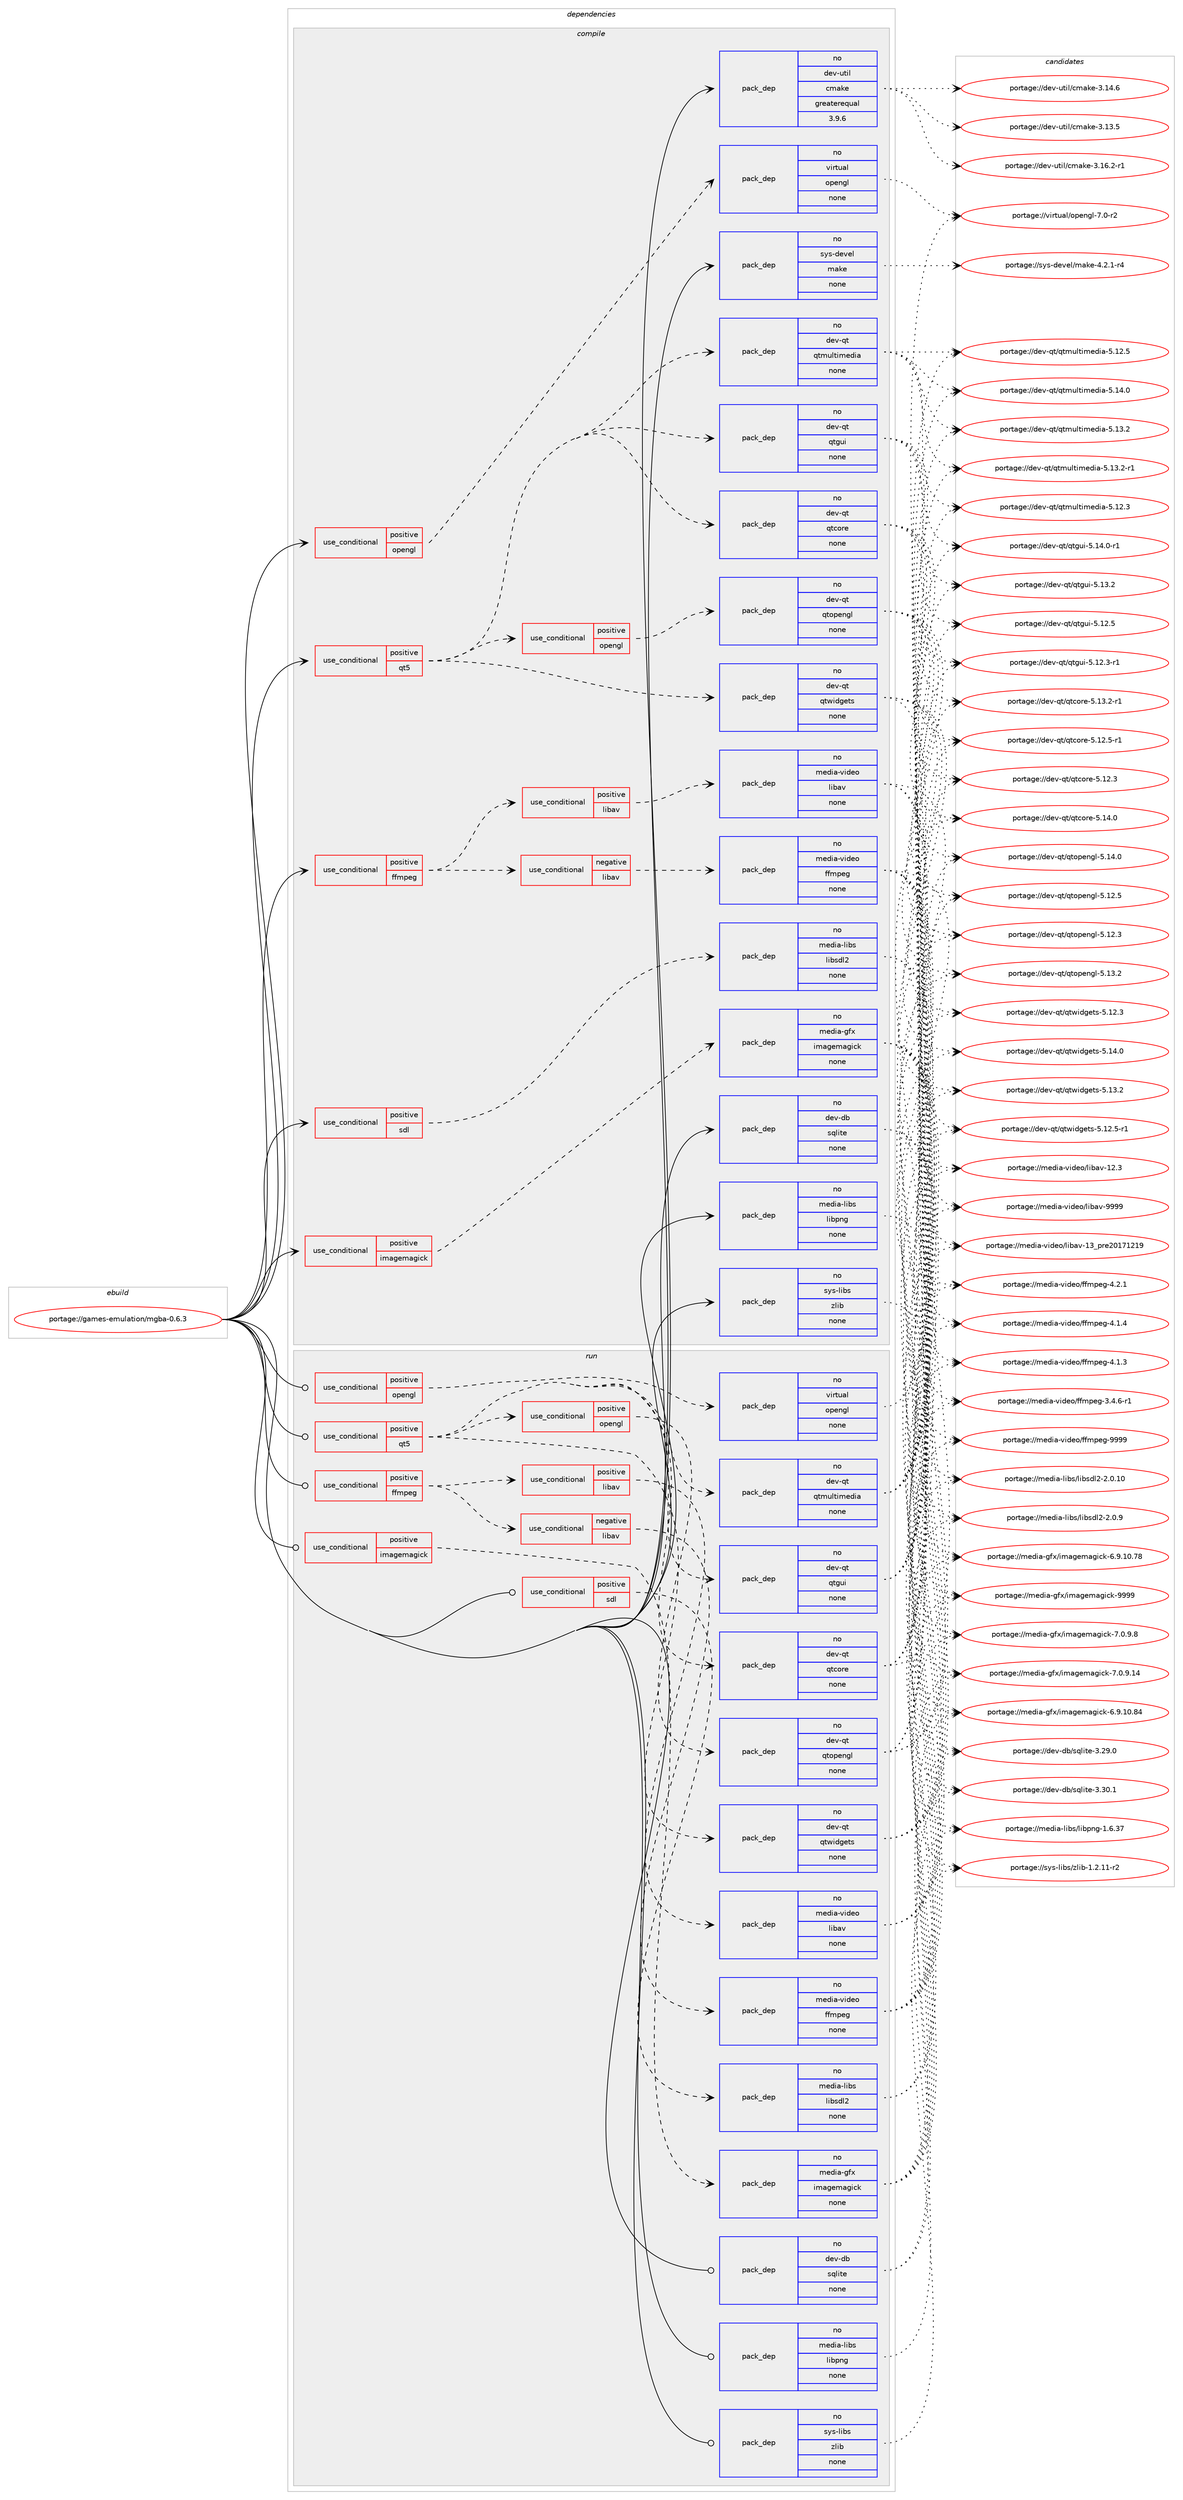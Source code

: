 digraph prolog {

# *************
# Graph options
# *************

newrank=true;
concentrate=true;
compound=true;
graph [rankdir=LR,fontname=Helvetica,fontsize=10,ranksep=1.5];#, ranksep=2.5, nodesep=0.2];
edge  [arrowhead=vee];
node  [fontname=Helvetica,fontsize=10];

# **********
# The ebuild
# **********

subgraph cluster_leftcol {
color=gray;
rank=same;
label=<<i>ebuild</i>>;
id [label="portage://games-emulation/mgba-0.6.3", color=red, width=4, href="../games-emulation/mgba-0.6.3.svg"];
}

# ****************
# The dependencies
# ****************

subgraph cluster_midcol {
color=gray;
label=<<i>dependencies</i>>;
subgraph cluster_compile {
fillcolor="#eeeeee";
style=filled;
label=<<i>compile</i>>;
subgraph cond59925 {
dependency288116 [label=<<TABLE BORDER="0" CELLBORDER="1" CELLSPACING="0" CELLPADDING="4"><TR><TD ROWSPAN="3" CELLPADDING="10">use_conditional</TD></TR><TR><TD>positive</TD></TR><TR><TD>ffmpeg</TD></TR></TABLE>>, shape=none, color=red];
subgraph cond59926 {
dependency288117 [label=<<TABLE BORDER="0" CELLBORDER="1" CELLSPACING="0" CELLPADDING="4"><TR><TD ROWSPAN="3" CELLPADDING="10">use_conditional</TD></TR><TR><TD>positive</TD></TR><TR><TD>libav</TD></TR></TABLE>>, shape=none, color=red];
subgraph pack223728 {
dependency288118 [label=<<TABLE BORDER="0" CELLBORDER="1" CELLSPACING="0" CELLPADDING="4" WIDTH="220"><TR><TD ROWSPAN="6" CELLPADDING="30">pack_dep</TD></TR><TR><TD WIDTH="110">no</TD></TR><TR><TD>media-video</TD></TR><TR><TD>libav</TD></TR><TR><TD>none</TD></TR><TR><TD></TD></TR></TABLE>>, shape=none, color=blue];
}
dependency288117:e -> dependency288118:w [weight=20,style="dashed",arrowhead="vee"];
}
dependency288116:e -> dependency288117:w [weight=20,style="dashed",arrowhead="vee"];
subgraph cond59927 {
dependency288119 [label=<<TABLE BORDER="0" CELLBORDER="1" CELLSPACING="0" CELLPADDING="4"><TR><TD ROWSPAN="3" CELLPADDING="10">use_conditional</TD></TR><TR><TD>negative</TD></TR><TR><TD>libav</TD></TR></TABLE>>, shape=none, color=red];
subgraph pack223729 {
dependency288120 [label=<<TABLE BORDER="0" CELLBORDER="1" CELLSPACING="0" CELLPADDING="4" WIDTH="220"><TR><TD ROWSPAN="6" CELLPADDING="30">pack_dep</TD></TR><TR><TD WIDTH="110">no</TD></TR><TR><TD>media-video</TD></TR><TR><TD>ffmpeg</TD></TR><TR><TD>none</TD></TR><TR><TD></TD></TR></TABLE>>, shape=none, color=blue];
}
dependency288119:e -> dependency288120:w [weight=20,style="dashed",arrowhead="vee"];
}
dependency288116:e -> dependency288119:w [weight=20,style="dashed",arrowhead="vee"];
}
id:e -> dependency288116:w [weight=20,style="solid",arrowhead="vee"];
subgraph cond59928 {
dependency288121 [label=<<TABLE BORDER="0" CELLBORDER="1" CELLSPACING="0" CELLPADDING="4"><TR><TD ROWSPAN="3" CELLPADDING="10">use_conditional</TD></TR><TR><TD>positive</TD></TR><TR><TD>imagemagick</TD></TR></TABLE>>, shape=none, color=red];
subgraph pack223730 {
dependency288122 [label=<<TABLE BORDER="0" CELLBORDER="1" CELLSPACING="0" CELLPADDING="4" WIDTH="220"><TR><TD ROWSPAN="6" CELLPADDING="30">pack_dep</TD></TR><TR><TD WIDTH="110">no</TD></TR><TR><TD>media-gfx</TD></TR><TR><TD>imagemagick</TD></TR><TR><TD>none</TD></TR><TR><TD></TD></TR></TABLE>>, shape=none, color=blue];
}
dependency288121:e -> dependency288122:w [weight=20,style="dashed",arrowhead="vee"];
}
id:e -> dependency288121:w [weight=20,style="solid",arrowhead="vee"];
subgraph cond59929 {
dependency288123 [label=<<TABLE BORDER="0" CELLBORDER="1" CELLSPACING="0" CELLPADDING="4"><TR><TD ROWSPAN="3" CELLPADDING="10">use_conditional</TD></TR><TR><TD>positive</TD></TR><TR><TD>opengl</TD></TR></TABLE>>, shape=none, color=red];
subgraph pack223731 {
dependency288124 [label=<<TABLE BORDER="0" CELLBORDER="1" CELLSPACING="0" CELLPADDING="4" WIDTH="220"><TR><TD ROWSPAN="6" CELLPADDING="30">pack_dep</TD></TR><TR><TD WIDTH="110">no</TD></TR><TR><TD>virtual</TD></TR><TR><TD>opengl</TD></TR><TR><TD>none</TD></TR><TR><TD></TD></TR></TABLE>>, shape=none, color=blue];
}
dependency288123:e -> dependency288124:w [weight=20,style="dashed",arrowhead="vee"];
}
id:e -> dependency288123:w [weight=20,style="solid",arrowhead="vee"];
subgraph cond59930 {
dependency288125 [label=<<TABLE BORDER="0" CELLBORDER="1" CELLSPACING="0" CELLPADDING="4"><TR><TD ROWSPAN="3" CELLPADDING="10">use_conditional</TD></TR><TR><TD>positive</TD></TR><TR><TD>qt5</TD></TR></TABLE>>, shape=none, color=red];
subgraph pack223732 {
dependency288126 [label=<<TABLE BORDER="0" CELLBORDER="1" CELLSPACING="0" CELLPADDING="4" WIDTH="220"><TR><TD ROWSPAN="6" CELLPADDING="30">pack_dep</TD></TR><TR><TD WIDTH="110">no</TD></TR><TR><TD>dev-qt</TD></TR><TR><TD>qtcore</TD></TR><TR><TD>none</TD></TR><TR><TD></TD></TR></TABLE>>, shape=none, color=blue];
}
dependency288125:e -> dependency288126:w [weight=20,style="dashed",arrowhead="vee"];
subgraph pack223733 {
dependency288127 [label=<<TABLE BORDER="0" CELLBORDER="1" CELLSPACING="0" CELLPADDING="4" WIDTH="220"><TR><TD ROWSPAN="6" CELLPADDING="30">pack_dep</TD></TR><TR><TD WIDTH="110">no</TD></TR><TR><TD>dev-qt</TD></TR><TR><TD>qtgui</TD></TR><TR><TD>none</TD></TR><TR><TD></TD></TR></TABLE>>, shape=none, color=blue];
}
dependency288125:e -> dependency288127:w [weight=20,style="dashed",arrowhead="vee"];
subgraph pack223734 {
dependency288128 [label=<<TABLE BORDER="0" CELLBORDER="1" CELLSPACING="0" CELLPADDING="4" WIDTH="220"><TR><TD ROWSPAN="6" CELLPADDING="30">pack_dep</TD></TR><TR><TD WIDTH="110">no</TD></TR><TR><TD>dev-qt</TD></TR><TR><TD>qtmultimedia</TD></TR><TR><TD>none</TD></TR><TR><TD></TD></TR></TABLE>>, shape=none, color=blue];
}
dependency288125:e -> dependency288128:w [weight=20,style="dashed",arrowhead="vee"];
subgraph pack223735 {
dependency288129 [label=<<TABLE BORDER="0" CELLBORDER="1" CELLSPACING="0" CELLPADDING="4" WIDTH="220"><TR><TD ROWSPAN="6" CELLPADDING="30">pack_dep</TD></TR><TR><TD WIDTH="110">no</TD></TR><TR><TD>dev-qt</TD></TR><TR><TD>qtwidgets</TD></TR><TR><TD>none</TD></TR><TR><TD></TD></TR></TABLE>>, shape=none, color=blue];
}
dependency288125:e -> dependency288129:w [weight=20,style="dashed",arrowhead="vee"];
subgraph cond59931 {
dependency288130 [label=<<TABLE BORDER="0" CELLBORDER="1" CELLSPACING="0" CELLPADDING="4"><TR><TD ROWSPAN="3" CELLPADDING="10">use_conditional</TD></TR><TR><TD>positive</TD></TR><TR><TD>opengl</TD></TR></TABLE>>, shape=none, color=red];
subgraph pack223736 {
dependency288131 [label=<<TABLE BORDER="0" CELLBORDER="1" CELLSPACING="0" CELLPADDING="4" WIDTH="220"><TR><TD ROWSPAN="6" CELLPADDING="30">pack_dep</TD></TR><TR><TD WIDTH="110">no</TD></TR><TR><TD>dev-qt</TD></TR><TR><TD>qtopengl</TD></TR><TR><TD>none</TD></TR><TR><TD></TD></TR></TABLE>>, shape=none, color=blue];
}
dependency288130:e -> dependency288131:w [weight=20,style="dashed",arrowhead="vee"];
}
dependency288125:e -> dependency288130:w [weight=20,style="dashed",arrowhead="vee"];
}
id:e -> dependency288125:w [weight=20,style="solid",arrowhead="vee"];
subgraph cond59932 {
dependency288132 [label=<<TABLE BORDER="0" CELLBORDER="1" CELLSPACING="0" CELLPADDING="4"><TR><TD ROWSPAN="3" CELLPADDING="10">use_conditional</TD></TR><TR><TD>positive</TD></TR><TR><TD>sdl</TD></TR></TABLE>>, shape=none, color=red];
subgraph pack223737 {
dependency288133 [label=<<TABLE BORDER="0" CELLBORDER="1" CELLSPACING="0" CELLPADDING="4" WIDTH="220"><TR><TD ROWSPAN="6" CELLPADDING="30">pack_dep</TD></TR><TR><TD WIDTH="110">no</TD></TR><TR><TD>media-libs</TD></TR><TR><TD>libsdl2</TD></TR><TR><TD>none</TD></TR><TR><TD></TD></TR></TABLE>>, shape=none, color=blue];
}
dependency288132:e -> dependency288133:w [weight=20,style="dashed",arrowhead="vee"];
}
id:e -> dependency288132:w [weight=20,style="solid",arrowhead="vee"];
subgraph pack223738 {
dependency288134 [label=<<TABLE BORDER="0" CELLBORDER="1" CELLSPACING="0" CELLPADDING="4" WIDTH="220"><TR><TD ROWSPAN="6" CELLPADDING="30">pack_dep</TD></TR><TR><TD WIDTH="110">no</TD></TR><TR><TD>dev-db</TD></TR><TR><TD>sqlite</TD></TR><TR><TD>none</TD></TR><TR><TD></TD></TR></TABLE>>, shape=none, color=blue];
}
id:e -> dependency288134:w [weight=20,style="solid",arrowhead="vee"];
subgraph pack223739 {
dependency288135 [label=<<TABLE BORDER="0" CELLBORDER="1" CELLSPACING="0" CELLPADDING="4" WIDTH="220"><TR><TD ROWSPAN="6" CELLPADDING="30">pack_dep</TD></TR><TR><TD WIDTH="110">no</TD></TR><TR><TD>dev-util</TD></TR><TR><TD>cmake</TD></TR><TR><TD>greaterequal</TD></TR><TR><TD>3.9.6</TD></TR></TABLE>>, shape=none, color=blue];
}
id:e -> dependency288135:w [weight=20,style="solid",arrowhead="vee"];
subgraph pack223740 {
dependency288136 [label=<<TABLE BORDER="0" CELLBORDER="1" CELLSPACING="0" CELLPADDING="4" WIDTH="220"><TR><TD ROWSPAN="6" CELLPADDING="30">pack_dep</TD></TR><TR><TD WIDTH="110">no</TD></TR><TR><TD>media-libs</TD></TR><TR><TD>libpng</TD></TR><TR><TD>none</TD></TR><TR><TD></TD></TR></TABLE>>, shape=none, color=blue];
}
id:e -> dependency288136:w [weight=20,style="solid",arrowhead="vee"];
subgraph pack223741 {
dependency288137 [label=<<TABLE BORDER="0" CELLBORDER="1" CELLSPACING="0" CELLPADDING="4" WIDTH="220"><TR><TD ROWSPAN="6" CELLPADDING="30">pack_dep</TD></TR><TR><TD WIDTH="110">no</TD></TR><TR><TD>sys-devel</TD></TR><TR><TD>make</TD></TR><TR><TD>none</TD></TR><TR><TD></TD></TR></TABLE>>, shape=none, color=blue];
}
id:e -> dependency288137:w [weight=20,style="solid",arrowhead="vee"];
subgraph pack223742 {
dependency288138 [label=<<TABLE BORDER="0" CELLBORDER="1" CELLSPACING="0" CELLPADDING="4" WIDTH="220"><TR><TD ROWSPAN="6" CELLPADDING="30">pack_dep</TD></TR><TR><TD WIDTH="110">no</TD></TR><TR><TD>sys-libs</TD></TR><TR><TD>zlib</TD></TR><TR><TD>none</TD></TR><TR><TD></TD></TR></TABLE>>, shape=none, color=blue];
}
id:e -> dependency288138:w [weight=20,style="solid",arrowhead="vee"];
}
subgraph cluster_compileandrun {
fillcolor="#eeeeee";
style=filled;
label=<<i>compile and run</i>>;
}
subgraph cluster_run {
fillcolor="#eeeeee";
style=filled;
label=<<i>run</i>>;
subgraph cond59933 {
dependency288139 [label=<<TABLE BORDER="0" CELLBORDER="1" CELLSPACING="0" CELLPADDING="4"><TR><TD ROWSPAN="3" CELLPADDING="10">use_conditional</TD></TR><TR><TD>positive</TD></TR><TR><TD>ffmpeg</TD></TR></TABLE>>, shape=none, color=red];
subgraph cond59934 {
dependency288140 [label=<<TABLE BORDER="0" CELLBORDER="1" CELLSPACING="0" CELLPADDING="4"><TR><TD ROWSPAN="3" CELLPADDING="10">use_conditional</TD></TR><TR><TD>positive</TD></TR><TR><TD>libav</TD></TR></TABLE>>, shape=none, color=red];
subgraph pack223743 {
dependency288141 [label=<<TABLE BORDER="0" CELLBORDER="1" CELLSPACING="0" CELLPADDING="4" WIDTH="220"><TR><TD ROWSPAN="6" CELLPADDING="30">pack_dep</TD></TR><TR><TD WIDTH="110">no</TD></TR><TR><TD>media-video</TD></TR><TR><TD>libav</TD></TR><TR><TD>none</TD></TR><TR><TD></TD></TR></TABLE>>, shape=none, color=blue];
}
dependency288140:e -> dependency288141:w [weight=20,style="dashed",arrowhead="vee"];
}
dependency288139:e -> dependency288140:w [weight=20,style="dashed",arrowhead="vee"];
subgraph cond59935 {
dependency288142 [label=<<TABLE BORDER="0" CELLBORDER="1" CELLSPACING="0" CELLPADDING="4"><TR><TD ROWSPAN="3" CELLPADDING="10">use_conditional</TD></TR><TR><TD>negative</TD></TR><TR><TD>libav</TD></TR></TABLE>>, shape=none, color=red];
subgraph pack223744 {
dependency288143 [label=<<TABLE BORDER="0" CELLBORDER="1" CELLSPACING="0" CELLPADDING="4" WIDTH="220"><TR><TD ROWSPAN="6" CELLPADDING="30">pack_dep</TD></TR><TR><TD WIDTH="110">no</TD></TR><TR><TD>media-video</TD></TR><TR><TD>ffmpeg</TD></TR><TR><TD>none</TD></TR><TR><TD></TD></TR></TABLE>>, shape=none, color=blue];
}
dependency288142:e -> dependency288143:w [weight=20,style="dashed",arrowhead="vee"];
}
dependency288139:e -> dependency288142:w [weight=20,style="dashed",arrowhead="vee"];
}
id:e -> dependency288139:w [weight=20,style="solid",arrowhead="odot"];
subgraph cond59936 {
dependency288144 [label=<<TABLE BORDER="0" CELLBORDER="1" CELLSPACING="0" CELLPADDING="4"><TR><TD ROWSPAN="3" CELLPADDING="10">use_conditional</TD></TR><TR><TD>positive</TD></TR><TR><TD>imagemagick</TD></TR></TABLE>>, shape=none, color=red];
subgraph pack223745 {
dependency288145 [label=<<TABLE BORDER="0" CELLBORDER="1" CELLSPACING="0" CELLPADDING="4" WIDTH="220"><TR><TD ROWSPAN="6" CELLPADDING="30">pack_dep</TD></TR><TR><TD WIDTH="110">no</TD></TR><TR><TD>media-gfx</TD></TR><TR><TD>imagemagick</TD></TR><TR><TD>none</TD></TR><TR><TD></TD></TR></TABLE>>, shape=none, color=blue];
}
dependency288144:e -> dependency288145:w [weight=20,style="dashed",arrowhead="vee"];
}
id:e -> dependency288144:w [weight=20,style="solid",arrowhead="odot"];
subgraph cond59937 {
dependency288146 [label=<<TABLE BORDER="0" CELLBORDER="1" CELLSPACING="0" CELLPADDING="4"><TR><TD ROWSPAN="3" CELLPADDING="10">use_conditional</TD></TR><TR><TD>positive</TD></TR><TR><TD>opengl</TD></TR></TABLE>>, shape=none, color=red];
subgraph pack223746 {
dependency288147 [label=<<TABLE BORDER="0" CELLBORDER="1" CELLSPACING="0" CELLPADDING="4" WIDTH="220"><TR><TD ROWSPAN="6" CELLPADDING="30">pack_dep</TD></TR><TR><TD WIDTH="110">no</TD></TR><TR><TD>virtual</TD></TR><TR><TD>opengl</TD></TR><TR><TD>none</TD></TR><TR><TD></TD></TR></TABLE>>, shape=none, color=blue];
}
dependency288146:e -> dependency288147:w [weight=20,style="dashed",arrowhead="vee"];
}
id:e -> dependency288146:w [weight=20,style="solid",arrowhead="odot"];
subgraph cond59938 {
dependency288148 [label=<<TABLE BORDER="0" CELLBORDER="1" CELLSPACING="0" CELLPADDING="4"><TR><TD ROWSPAN="3" CELLPADDING="10">use_conditional</TD></TR><TR><TD>positive</TD></TR><TR><TD>qt5</TD></TR></TABLE>>, shape=none, color=red];
subgraph pack223747 {
dependency288149 [label=<<TABLE BORDER="0" CELLBORDER="1" CELLSPACING="0" CELLPADDING="4" WIDTH="220"><TR><TD ROWSPAN="6" CELLPADDING="30">pack_dep</TD></TR><TR><TD WIDTH="110">no</TD></TR><TR><TD>dev-qt</TD></TR><TR><TD>qtcore</TD></TR><TR><TD>none</TD></TR><TR><TD></TD></TR></TABLE>>, shape=none, color=blue];
}
dependency288148:e -> dependency288149:w [weight=20,style="dashed",arrowhead="vee"];
subgraph pack223748 {
dependency288150 [label=<<TABLE BORDER="0" CELLBORDER="1" CELLSPACING="0" CELLPADDING="4" WIDTH="220"><TR><TD ROWSPAN="6" CELLPADDING="30">pack_dep</TD></TR><TR><TD WIDTH="110">no</TD></TR><TR><TD>dev-qt</TD></TR><TR><TD>qtgui</TD></TR><TR><TD>none</TD></TR><TR><TD></TD></TR></TABLE>>, shape=none, color=blue];
}
dependency288148:e -> dependency288150:w [weight=20,style="dashed",arrowhead="vee"];
subgraph pack223749 {
dependency288151 [label=<<TABLE BORDER="0" CELLBORDER="1" CELLSPACING="0" CELLPADDING="4" WIDTH="220"><TR><TD ROWSPAN="6" CELLPADDING="30">pack_dep</TD></TR><TR><TD WIDTH="110">no</TD></TR><TR><TD>dev-qt</TD></TR><TR><TD>qtmultimedia</TD></TR><TR><TD>none</TD></TR><TR><TD></TD></TR></TABLE>>, shape=none, color=blue];
}
dependency288148:e -> dependency288151:w [weight=20,style="dashed",arrowhead="vee"];
subgraph pack223750 {
dependency288152 [label=<<TABLE BORDER="0" CELLBORDER="1" CELLSPACING="0" CELLPADDING="4" WIDTH="220"><TR><TD ROWSPAN="6" CELLPADDING="30">pack_dep</TD></TR><TR><TD WIDTH="110">no</TD></TR><TR><TD>dev-qt</TD></TR><TR><TD>qtwidgets</TD></TR><TR><TD>none</TD></TR><TR><TD></TD></TR></TABLE>>, shape=none, color=blue];
}
dependency288148:e -> dependency288152:w [weight=20,style="dashed",arrowhead="vee"];
subgraph cond59939 {
dependency288153 [label=<<TABLE BORDER="0" CELLBORDER="1" CELLSPACING="0" CELLPADDING="4"><TR><TD ROWSPAN="3" CELLPADDING="10">use_conditional</TD></TR><TR><TD>positive</TD></TR><TR><TD>opengl</TD></TR></TABLE>>, shape=none, color=red];
subgraph pack223751 {
dependency288154 [label=<<TABLE BORDER="0" CELLBORDER="1" CELLSPACING="0" CELLPADDING="4" WIDTH="220"><TR><TD ROWSPAN="6" CELLPADDING="30">pack_dep</TD></TR><TR><TD WIDTH="110">no</TD></TR><TR><TD>dev-qt</TD></TR><TR><TD>qtopengl</TD></TR><TR><TD>none</TD></TR><TR><TD></TD></TR></TABLE>>, shape=none, color=blue];
}
dependency288153:e -> dependency288154:w [weight=20,style="dashed",arrowhead="vee"];
}
dependency288148:e -> dependency288153:w [weight=20,style="dashed",arrowhead="vee"];
}
id:e -> dependency288148:w [weight=20,style="solid",arrowhead="odot"];
subgraph cond59940 {
dependency288155 [label=<<TABLE BORDER="0" CELLBORDER="1" CELLSPACING="0" CELLPADDING="4"><TR><TD ROWSPAN="3" CELLPADDING="10">use_conditional</TD></TR><TR><TD>positive</TD></TR><TR><TD>sdl</TD></TR></TABLE>>, shape=none, color=red];
subgraph pack223752 {
dependency288156 [label=<<TABLE BORDER="0" CELLBORDER="1" CELLSPACING="0" CELLPADDING="4" WIDTH="220"><TR><TD ROWSPAN="6" CELLPADDING="30">pack_dep</TD></TR><TR><TD WIDTH="110">no</TD></TR><TR><TD>media-libs</TD></TR><TR><TD>libsdl2</TD></TR><TR><TD>none</TD></TR><TR><TD></TD></TR></TABLE>>, shape=none, color=blue];
}
dependency288155:e -> dependency288156:w [weight=20,style="dashed",arrowhead="vee"];
}
id:e -> dependency288155:w [weight=20,style="solid",arrowhead="odot"];
subgraph pack223753 {
dependency288157 [label=<<TABLE BORDER="0" CELLBORDER="1" CELLSPACING="0" CELLPADDING="4" WIDTH="220"><TR><TD ROWSPAN="6" CELLPADDING="30">pack_dep</TD></TR><TR><TD WIDTH="110">no</TD></TR><TR><TD>dev-db</TD></TR><TR><TD>sqlite</TD></TR><TR><TD>none</TD></TR><TR><TD></TD></TR></TABLE>>, shape=none, color=blue];
}
id:e -> dependency288157:w [weight=20,style="solid",arrowhead="odot"];
subgraph pack223754 {
dependency288158 [label=<<TABLE BORDER="0" CELLBORDER="1" CELLSPACING="0" CELLPADDING="4" WIDTH="220"><TR><TD ROWSPAN="6" CELLPADDING="30">pack_dep</TD></TR><TR><TD WIDTH="110">no</TD></TR><TR><TD>media-libs</TD></TR><TR><TD>libpng</TD></TR><TR><TD>none</TD></TR><TR><TD></TD></TR></TABLE>>, shape=none, color=blue];
}
id:e -> dependency288158:w [weight=20,style="solid",arrowhead="odot"];
subgraph pack223755 {
dependency288159 [label=<<TABLE BORDER="0" CELLBORDER="1" CELLSPACING="0" CELLPADDING="4" WIDTH="220"><TR><TD ROWSPAN="6" CELLPADDING="30">pack_dep</TD></TR><TR><TD WIDTH="110">no</TD></TR><TR><TD>sys-libs</TD></TR><TR><TD>zlib</TD></TR><TR><TD>none</TD></TR><TR><TD></TD></TR></TABLE>>, shape=none, color=blue];
}
id:e -> dependency288159:w [weight=20,style="solid",arrowhead="odot"];
}
}

# **************
# The candidates
# **************

subgraph cluster_choices {
rank=same;
color=gray;
label=<<i>candidates</i>>;

subgraph choice223728 {
color=black;
nodesep=1;
choice10910110010597451181051001011114710810598971184557575757 [label="portage://media-video/libav-9999", color=red, width=4,href="../media-video/libav-9999.svg"];
choice1091011001059745118105100101111471081059897118454951951121141015048495549504957 [label="portage://media-video/libav-13_pre20171219", color=red, width=4,href="../media-video/libav-13_pre20171219.svg"];
choice10910110010597451181051001011114710810598971184549504651 [label="portage://media-video/libav-12.3", color=red, width=4,href="../media-video/libav-12.3.svg"];
dependency288118:e -> choice10910110010597451181051001011114710810598971184557575757:w [style=dotted,weight="100"];
dependency288118:e -> choice1091011001059745118105100101111471081059897118454951951121141015048495549504957:w [style=dotted,weight="100"];
dependency288118:e -> choice10910110010597451181051001011114710810598971184549504651:w [style=dotted,weight="100"];
}
subgraph choice223729 {
color=black;
nodesep=1;
choice1091011001059745118105100101111471021021091121011034557575757 [label="portage://media-video/ffmpeg-9999", color=red, width=4,href="../media-video/ffmpeg-9999.svg"];
choice109101100105974511810510010111147102102109112101103455246504649 [label="portage://media-video/ffmpeg-4.2.1", color=red, width=4,href="../media-video/ffmpeg-4.2.1.svg"];
choice109101100105974511810510010111147102102109112101103455246494652 [label="portage://media-video/ffmpeg-4.1.4", color=red, width=4,href="../media-video/ffmpeg-4.1.4.svg"];
choice109101100105974511810510010111147102102109112101103455246494651 [label="portage://media-video/ffmpeg-4.1.3", color=red, width=4,href="../media-video/ffmpeg-4.1.3.svg"];
choice1091011001059745118105100101111471021021091121011034551465246544511449 [label="portage://media-video/ffmpeg-3.4.6-r1", color=red, width=4,href="../media-video/ffmpeg-3.4.6-r1.svg"];
dependency288120:e -> choice1091011001059745118105100101111471021021091121011034557575757:w [style=dotted,weight="100"];
dependency288120:e -> choice109101100105974511810510010111147102102109112101103455246504649:w [style=dotted,weight="100"];
dependency288120:e -> choice109101100105974511810510010111147102102109112101103455246494652:w [style=dotted,weight="100"];
dependency288120:e -> choice109101100105974511810510010111147102102109112101103455246494651:w [style=dotted,weight="100"];
dependency288120:e -> choice1091011001059745118105100101111471021021091121011034551465246544511449:w [style=dotted,weight="100"];
}
subgraph choice223730 {
color=black;
nodesep=1;
choice1091011001059745103102120471051099710310110997103105991074557575757 [label="portage://media-gfx/imagemagick-9999", color=red, width=4,href="../media-gfx/imagemagick-9999.svg"];
choice1091011001059745103102120471051099710310110997103105991074555464846574656 [label="portage://media-gfx/imagemagick-7.0.9.8", color=red, width=4,href="../media-gfx/imagemagick-7.0.9.8.svg"];
choice109101100105974510310212047105109971031011099710310599107455546484657464952 [label="portage://media-gfx/imagemagick-7.0.9.14", color=red, width=4,href="../media-gfx/imagemagick-7.0.9.14.svg"];
choice10910110010597451031021204710510997103101109971031059910745544657464948465652 [label="portage://media-gfx/imagemagick-6.9.10.84", color=red, width=4,href="../media-gfx/imagemagick-6.9.10.84.svg"];
choice10910110010597451031021204710510997103101109971031059910745544657464948465556 [label="portage://media-gfx/imagemagick-6.9.10.78", color=red, width=4,href="../media-gfx/imagemagick-6.9.10.78.svg"];
dependency288122:e -> choice1091011001059745103102120471051099710310110997103105991074557575757:w [style=dotted,weight="100"];
dependency288122:e -> choice1091011001059745103102120471051099710310110997103105991074555464846574656:w [style=dotted,weight="100"];
dependency288122:e -> choice109101100105974510310212047105109971031011099710310599107455546484657464952:w [style=dotted,weight="100"];
dependency288122:e -> choice10910110010597451031021204710510997103101109971031059910745544657464948465652:w [style=dotted,weight="100"];
dependency288122:e -> choice10910110010597451031021204710510997103101109971031059910745544657464948465556:w [style=dotted,weight="100"];
}
subgraph choice223731 {
color=black;
nodesep=1;
choice1181051141161179710847111112101110103108455546484511450 [label="portage://virtual/opengl-7.0-r2", color=red, width=4,href="../virtual/opengl-7.0-r2.svg"];
dependency288124:e -> choice1181051141161179710847111112101110103108455546484511450:w [style=dotted,weight="100"];
}
subgraph choice223732 {
color=black;
nodesep=1;
choice10010111845113116471131169911111410145534649524648 [label="portage://dev-qt/qtcore-5.14.0", color=red, width=4,href="../dev-qt/qtcore-5.14.0.svg"];
choice100101118451131164711311699111114101455346495146504511449 [label="portage://dev-qt/qtcore-5.13.2-r1", color=red, width=4,href="../dev-qt/qtcore-5.13.2-r1.svg"];
choice100101118451131164711311699111114101455346495046534511449 [label="portage://dev-qt/qtcore-5.12.5-r1", color=red, width=4,href="../dev-qt/qtcore-5.12.5-r1.svg"];
choice10010111845113116471131169911111410145534649504651 [label="portage://dev-qt/qtcore-5.12.3", color=red, width=4,href="../dev-qt/qtcore-5.12.3.svg"];
dependency288126:e -> choice10010111845113116471131169911111410145534649524648:w [style=dotted,weight="100"];
dependency288126:e -> choice100101118451131164711311699111114101455346495146504511449:w [style=dotted,weight="100"];
dependency288126:e -> choice100101118451131164711311699111114101455346495046534511449:w [style=dotted,weight="100"];
dependency288126:e -> choice10010111845113116471131169911111410145534649504651:w [style=dotted,weight="100"];
}
subgraph choice223733 {
color=black;
nodesep=1;
choice1001011184511311647113116103117105455346495246484511449 [label="portage://dev-qt/qtgui-5.14.0-r1", color=red, width=4,href="../dev-qt/qtgui-5.14.0-r1.svg"];
choice100101118451131164711311610311710545534649514650 [label="portage://dev-qt/qtgui-5.13.2", color=red, width=4,href="../dev-qt/qtgui-5.13.2.svg"];
choice100101118451131164711311610311710545534649504653 [label="portage://dev-qt/qtgui-5.12.5", color=red, width=4,href="../dev-qt/qtgui-5.12.5.svg"];
choice1001011184511311647113116103117105455346495046514511449 [label="portage://dev-qt/qtgui-5.12.3-r1", color=red, width=4,href="../dev-qt/qtgui-5.12.3-r1.svg"];
dependency288127:e -> choice1001011184511311647113116103117105455346495246484511449:w [style=dotted,weight="100"];
dependency288127:e -> choice100101118451131164711311610311710545534649514650:w [style=dotted,weight="100"];
dependency288127:e -> choice100101118451131164711311610311710545534649504653:w [style=dotted,weight="100"];
dependency288127:e -> choice1001011184511311647113116103117105455346495046514511449:w [style=dotted,weight="100"];
}
subgraph choice223734 {
color=black;
nodesep=1;
choice10010111845113116471131161091171081161051091011001059745534649524648 [label="portage://dev-qt/qtmultimedia-5.14.0", color=red, width=4,href="../dev-qt/qtmultimedia-5.14.0.svg"];
choice100101118451131164711311610911710811610510910110010597455346495146504511449 [label="portage://dev-qt/qtmultimedia-5.13.2-r1", color=red, width=4,href="../dev-qt/qtmultimedia-5.13.2-r1.svg"];
choice10010111845113116471131161091171081161051091011001059745534649514650 [label="portage://dev-qt/qtmultimedia-5.13.2", color=red, width=4,href="../dev-qt/qtmultimedia-5.13.2.svg"];
choice10010111845113116471131161091171081161051091011001059745534649504653 [label="portage://dev-qt/qtmultimedia-5.12.5", color=red, width=4,href="../dev-qt/qtmultimedia-5.12.5.svg"];
choice10010111845113116471131161091171081161051091011001059745534649504651 [label="portage://dev-qt/qtmultimedia-5.12.3", color=red, width=4,href="../dev-qt/qtmultimedia-5.12.3.svg"];
dependency288128:e -> choice10010111845113116471131161091171081161051091011001059745534649524648:w [style=dotted,weight="100"];
dependency288128:e -> choice100101118451131164711311610911710811610510910110010597455346495146504511449:w [style=dotted,weight="100"];
dependency288128:e -> choice10010111845113116471131161091171081161051091011001059745534649514650:w [style=dotted,weight="100"];
dependency288128:e -> choice10010111845113116471131161091171081161051091011001059745534649504653:w [style=dotted,weight="100"];
dependency288128:e -> choice10010111845113116471131161091171081161051091011001059745534649504651:w [style=dotted,weight="100"];
}
subgraph choice223735 {
color=black;
nodesep=1;
choice100101118451131164711311611910510010310111611545534649524648 [label="portage://dev-qt/qtwidgets-5.14.0", color=red, width=4,href="../dev-qt/qtwidgets-5.14.0.svg"];
choice100101118451131164711311611910510010310111611545534649514650 [label="portage://dev-qt/qtwidgets-5.13.2", color=red, width=4,href="../dev-qt/qtwidgets-5.13.2.svg"];
choice1001011184511311647113116119105100103101116115455346495046534511449 [label="portage://dev-qt/qtwidgets-5.12.5-r1", color=red, width=4,href="../dev-qt/qtwidgets-5.12.5-r1.svg"];
choice100101118451131164711311611910510010310111611545534649504651 [label="portage://dev-qt/qtwidgets-5.12.3", color=red, width=4,href="../dev-qt/qtwidgets-5.12.3.svg"];
dependency288129:e -> choice100101118451131164711311611910510010310111611545534649524648:w [style=dotted,weight="100"];
dependency288129:e -> choice100101118451131164711311611910510010310111611545534649514650:w [style=dotted,weight="100"];
dependency288129:e -> choice1001011184511311647113116119105100103101116115455346495046534511449:w [style=dotted,weight="100"];
dependency288129:e -> choice100101118451131164711311611910510010310111611545534649504651:w [style=dotted,weight="100"];
}
subgraph choice223736 {
color=black;
nodesep=1;
choice100101118451131164711311611111210111010310845534649524648 [label="portage://dev-qt/qtopengl-5.14.0", color=red, width=4,href="../dev-qt/qtopengl-5.14.0.svg"];
choice100101118451131164711311611111210111010310845534649514650 [label="portage://dev-qt/qtopengl-5.13.2", color=red, width=4,href="../dev-qt/qtopengl-5.13.2.svg"];
choice100101118451131164711311611111210111010310845534649504653 [label="portage://dev-qt/qtopengl-5.12.5", color=red, width=4,href="../dev-qt/qtopengl-5.12.5.svg"];
choice100101118451131164711311611111210111010310845534649504651 [label="portage://dev-qt/qtopengl-5.12.3", color=red, width=4,href="../dev-qt/qtopengl-5.12.3.svg"];
dependency288131:e -> choice100101118451131164711311611111210111010310845534649524648:w [style=dotted,weight="100"];
dependency288131:e -> choice100101118451131164711311611111210111010310845534649514650:w [style=dotted,weight="100"];
dependency288131:e -> choice100101118451131164711311611111210111010310845534649504653:w [style=dotted,weight="100"];
dependency288131:e -> choice100101118451131164711311611111210111010310845534649504651:w [style=dotted,weight="100"];
}
subgraph choice223737 {
color=black;
nodesep=1;
choice109101100105974510810598115471081059811510010850455046484657 [label="portage://media-libs/libsdl2-2.0.9", color=red, width=4,href="../media-libs/libsdl2-2.0.9.svg"];
choice10910110010597451081059811547108105981151001085045504648464948 [label="portage://media-libs/libsdl2-2.0.10", color=red, width=4,href="../media-libs/libsdl2-2.0.10.svg"];
dependency288133:e -> choice109101100105974510810598115471081059811510010850455046484657:w [style=dotted,weight="100"];
dependency288133:e -> choice10910110010597451081059811547108105981151001085045504648464948:w [style=dotted,weight="100"];
}
subgraph choice223738 {
color=black;
nodesep=1;
choice10010111845100984711511310810511610145514651484649 [label="portage://dev-db/sqlite-3.30.1", color=red, width=4,href="../dev-db/sqlite-3.30.1.svg"];
choice10010111845100984711511310810511610145514650574648 [label="portage://dev-db/sqlite-3.29.0", color=red, width=4,href="../dev-db/sqlite-3.29.0.svg"];
dependency288134:e -> choice10010111845100984711511310810511610145514651484649:w [style=dotted,weight="100"];
dependency288134:e -> choice10010111845100984711511310810511610145514650574648:w [style=dotted,weight="100"];
}
subgraph choice223739 {
color=black;
nodesep=1;
choice10010111845117116105108479910997107101455146495446504511449 [label="portage://dev-util/cmake-3.16.2-r1", color=red, width=4,href="../dev-util/cmake-3.16.2-r1.svg"];
choice1001011184511711610510847991099710710145514649524654 [label="portage://dev-util/cmake-3.14.6", color=red, width=4,href="../dev-util/cmake-3.14.6.svg"];
choice1001011184511711610510847991099710710145514649514653 [label="portage://dev-util/cmake-3.13.5", color=red, width=4,href="../dev-util/cmake-3.13.5.svg"];
dependency288135:e -> choice10010111845117116105108479910997107101455146495446504511449:w [style=dotted,weight="100"];
dependency288135:e -> choice1001011184511711610510847991099710710145514649524654:w [style=dotted,weight="100"];
dependency288135:e -> choice1001011184511711610510847991099710710145514649514653:w [style=dotted,weight="100"];
}
subgraph choice223740 {
color=black;
nodesep=1;
choice109101100105974510810598115471081059811211010345494654465155 [label="portage://media-libs/libpng-1.6.37", color=red, width=4,href="../media-libs/libpng-1.6.37.svg"];
dependency288136:e -> choice109101100105974510810598115471081059811211010345494654465155:w [style=dotted,weight="100"];
}
subgraph choice223741 {
color=black;
nodesep=1;
choice1151211154510010111810110847109971071014552465046494511452 [label="portage://sys-devel/make-4.2.1-r4", color=red, width=4,href="../sys-devel/make-4.2.1-r4.svg"];
dependency288137:e -> choice1151211154510010111810110847109971071014552465046494511452:w [style=dotted,weight="100"];
}
subgraph choice223742 {
color=black;
nodesep=1;
choice11512111545108105981154712210810598454946504649494511450 [label="portage://sys-libs/zlib-1.2.11-r2", color=red, width=4,href="../sys-libs/zlib-1.2.11-r2.svg"];
dependency288138:e -> choice11512111545108105981154712210810598454946504649494511450:w [style=dotted,weight="100"];
}
subgraph choice223743 {
color=black;
nodesep=1;
choice10910110010597451181051001011114710810598971184557575757 [label="portage://media-video/libav-9999", color=red, width=4,href="../media-video/libav-9999.svg"];
choice1091011001059745118105100101111471081059897118454951951121141015048495549504957 [label="portage://media-video/libav-13_pre20171219", color=red, width=4,href="../media-video/libav-13_pre20171219.svg"];
choice10910110010597451181051001011114710810598971184549504651 [label="portage://media-video/libav-12.3", color=red, width=4,href="../media-video/libav-12.3.svg"];
dependency288141:e -> choice10910110010597451181051001011114710810598971184557575757:w [style=dotted,weight="100"];
dependency288141:e -> choice1091011001059745118105100101111471081059897118454951951121141015048495549504957:w [style=dotted,weight="100"];
dependency288141:e -> choice10910110010597451181051001011114710810598971184549504651:w [style=dotted,weight="100"];
}
subgraph choice223744 {
color=black;
nodesep=1;
choice1091011001059745118105100101111471021021091121011034557575757 [label="portage://media-video/ffmpeg-9999", color=red, width=4,href="../media-video/ffmpeg-9999.svg"];
choice109101100105974511810510010111147102102109112101103455246504649 [label="portage://media-video/ffmpeg-4.2.1", color=red, width=4,href="../media-video/ffmpeg-4.2.1.svg"];
choice109101100105974511810510010111147102102109112101103455246494652 [label="portage://media-video/ffmpeg-4.1.4", color=red, width=4,href="../media-video/ffmpeg-4.1.4.svg"];
choice109101100105974511810510010111147102102109112101103455246494651 [label="portage://media-video/ffmpeg-4.1.3", color=red, width=4,href="../media-video/ffmpeg-4.1.3.svg"];
choice1091011001059745118105100101111471021021091121011034551465246544511449 [label="portage://media-video/ffmpeg-3.4.6-r1", color=red, width=4,href="../media-video/ffmpeg-3.4.6-r1.svg"];
dependency288143:e -> choice1091011001059745118105100101111471021021091121011034557575757:w [style=dotted,weight="100"];
dependency288143:e -> choice109101100105974511810510010111147102102109112101103455246504649:w [style=dotted,weight="100"];
dependency288143:e -> choice109101100105974511810510010111147102102109112101103455246494652:w [style=dotted,weight="100"];
dependency288143:e -> choice109101100105974511810510010111147102102109112101103455246494651:w [style=dotted,weight="100"];
dependency288143:e -> choice1091011001059745118105100101111471021021091121011034551465246544511449:w [style=dotted,weight="100"];
}
subgraph choice223745 {
color=black;
nodesep=1;
choice1091011001059745103102120471051099710310110997103105991074557575757 [label="portage://media-gfx/imagemagick-9999", color=red, width=4,href="../media-gfx/imagemagick-9999.svg"];
choice1091011001059745103102120471051099710310110997103105991074555464846574656 [label="portage://media-gfx/imagemagick-7.0.9.8", color=red, width=4,href="../media-gfx/imagemagick-7.0.9.8.svg"];
choice109101100105974510310212047105109971031011099710310599107455546484657464952 [label="portage://media-gfx/imagemagick-7.0.9.14", color=red, width=4,href="../media-gfx/imagemagick-7.0.9.14.svg"];
choice10910110010597451031021204710510997103101109971031059910745544657464948465652 [label="portage://media-gfx/imagemagick-6.9.10.84", color=red, width=4,href="../media-gfx/imagemagick-6.9.10.84.svg"];
choice10910110010597451031021204710510997103101109971031059910745544657464948465556 [label="portage://media-gfx/imagemagick-6.9.10.78", color=red, width=4,href="../media-gfx/imagemagick-6.9.10.78.svg"];
dependency288145:e -> choice1091011001059745103102120471051099710310110997103105991074557575757:w [style=dotted,weight="100"];
dependency288145:e -> choice1091011001059745103102120471051099710310110997103105991074555464846574656:w [style=dotted,weight="100"];
dependency288145:e -> choice109101100105974510310212047105109971031011099710310599107455546484657464952:w [style=dotted,weight="100"];
dependency288145:e -> choice10910110010597451031021204710510997103101109971031059910745544657464948465652:w [style=dotted,weight="100"];
dependency288145:e -> choice10910110010597451031021204710510997103101109971031059910745544657464948465556:w [style=dotted,weight="100"];
}
subgraph choice223746 {
color=black;
nodesep=1;
choice1181051141161179710847111112101110103108455546484511450 [label="portage://virtual/opengl-7.0-r2", color=red, width=4,href="../virtual/opengl-7.0-r2.svg"];
dependency288147:e -> choice1181051141161179710847111112101110103108455546484511450:w [style=dotted,weight="100"];
}
subgraph choice223747 {
color=black;
nodesep=1;
choice10010111845113116471131169911111410145534649524648 [label="portage://dev-qt/qtcore-5.14.0", color=red, width=4,href="../dev-qt/qtcore-5.14.0.svg"];
choice100101118451131164711311699111114101455346495146504511449 [label="portage://dev-qt/qtcore-5.13.2-r1", color=red, width=4,href="../dev-qt/qtcore-5.13.2-r1.svg"];
choice100101118451131164711311699111114101455346495046534511449 [label="portage://dev-qt/qtcore-5.12.5-r1", color=red, width=4,href="../dev-qt/qtcore-5.12.5-r1.svg"];
choice10010111845113116471131169911111410145534649504651 [label="portage://dev-qt/qtcore-5.12.3", color=red, width=4,href="../dev-qt/qtcore-5.12.3.svg"];
dependency288149:e -> choice10010111845113116471131169911111410145534649524648:w [style=dotted,weight="100"];
dependency288149:e -> choice100101118451131164711311699111114101455346495146504511449:w [style=dotted,weight="100"];
dependency288149:e -> choice100101118451131164711311699111114101455346495046534511449:w [style=dotted,weight="100"];
dependency288149:e -> choice10010111845113116471131169911111410145534649504651:w [style=dotted,weight="100"];
}
subgraph choice223748 {
color=black;
nodesep=1;
choice1001011184511311647113116103117105455346495246484511449 [label="portage://dev-qt/qtgui-5.14.0-r1", color=red, width=4,href="../dev-qt/qtgui-5.14.0-r1.svg"];
choice100101118451131164711311610311710545534649514650 [label="portage://dev-qt/qtgui-5.13.2", color=red, width=4,href="../dev-qt/qtgui-5.13.2.svg"];
choice100101118451131164711311610311710545534649504653 [label="portage://dev-qt/qtgui-5.12.5", color=red, width=4,href="../dev-qt/qtgui-5.12.5.svg"];
choice1001011184511311647113116103117105455346495046514511449 [label="portage://dev-qt/qtgui-5.12.3-r1", color=red, width=4,href="../dev-qt/qtgui-5.12.3-r1.svg"];
dependency288150:e -> choice1001011184511311647113116103117105455346495246484511449:w [style=dotted,weight="100"];
dependency288150:e -> choice100101118451131164711311610311710545534649514650:w [style=dotted,weight="100"];
dependency288150:e -> choice100101118451131164711311610311710545534649504653:w [style=dotted,weight="100"];
dependency288150:e -> choice1001011184511311647113116103117105455346495046514511449:w [style=dotted,weight="100"];
}
subgraph choice223749 {
color=black;
nodesep=1;
choice10010111845113116471131161091171081161051091011001059745534649524648 [label="portage://dev-qt/qtmultimedia-5.14.0", color=red, width=4,href="../dev-qt/qtmultimedia-5.14.0.svg"];
choice100101118451131164711311610911710811610510910110010597455346495146504511449 [label="portage://dev-qt/qtmultimedia-5.13.2-r1", color=red, width=4,href="../dev-qt/qtmultimedia-5.13.2-r1.svg"];
choice10010111845113116471131161091171081161051091011001059745534649514650 [label="portage://dev-qt/qtmultimedia-5.13.2", color=red, width=4,href="../dev-qt/qtmultimedia-5.13.2.svg"];
choice10010111845113116471131161091171081161051091011001059745534649504653 [label="portage://dev-qt/qtmultimedia-5.12.5", color=red, width=4,href="../dev-qt/qtmultimedia-5.12.5.svg"];
choice10010111845113116471131161091171081161051091011001059745534649504651 [label="portage://dev-qt/qtmultimedia-5.12.3", color=red, width=4,href="../dev-qt/qtmultimedia-5.12.3.svg"];
dependency288151:e -> choice10010111845113116471131161091171081161051091011001059745534649524648:w [style=dotted,weight="100"];
dependency288151:e -> choice100101118451131164711311610911710811610510910110010597455346495146504511449:w [style=dotted,weight="100"];
dependency288151:e -> choice10010111845113116471131161091171081161051091011001059745534649514650:w [style=dotted,weight="100"];
dependency288151:e -> choice10010111845113116471131161091171081161051091011001059745534649504653:w [style=dotted,weight="100"];
dependency288151:e -> choice10010111845113116471131161091171081161051091011001059745534649504651:w [style=dotted,weight="100"];
}
subgraph choice223750 {
color=black;
nodesep=1;
choice100101118451131164711311611910510010310111611545534649524648 [label="portage://dev-qt/qtwidgets-5.14.0", color=red, width=4,href="../dev-qt/qtwidgets-5.14.0.svg"];
choice100101118451131164711311611910510010310111611545534649514650 [label="portage://dev-qt/qtwidgets-5.13.2", color=red, width=4,href="../dev-qt/qtwidgets-5.13.2.svg"];
choice1001011184511311647113116119105100103101116115455346495046534511449 [label="portage://dev-qt/qtwidgets-5.12.5-r1", color=red, width=4,href="../dev-qt/qtwidgets-5.12.5-r1.svg"];
choice100101118451131164711311611910510010310111611545534649504651 [label="portage://dev-qt/qtwidgets-5.12.3", color=red, width=4,href="../dev-qt/qtwidgets-5.12.3.svg"];
dependency288152:e -> choice100101118451131164711311611910510010310111611545534649524648:w [style=dotted,weight="100"];
dependency288152:e -> choice100101118451131164711311611910510010310111611545534649514650:w [style=dotted,weight="100"];
dependency288152:e -> choice1001011184511311647113116119105100103101116115455346495046534511449:w [style=dotted,weight="100"];
dependency288152:e -> choice100101118451131164711311611910510010310111611545534649504651:w [style=dotted,weight="100"];
}
subgraph choice223751 {
color=black;
nodesep=1;
choice100101118451131164711311611111210111010310845534649524648 [label="portage://dev-qt/qtopengl-5.14.0", color=red, width=4,href="../dev-qt/qtopengl-5.14.0.svg"];
choice100101118451131164711311611111210111010310845534649514650 [label="portage://dev-qt/qtopengl-5.13.2", color=red, width=4,href="../dev-qt/qtopengl-5.13.2.svg"];
choice100101118451131164711311611111210111010310845534649504653 [label="portage://dev-qt/qtopengl-5.12.5", color=red, width=4,href="../dev-qt/qtopengl-5.12.5.svg"];
choice100101118451131164711311611111210111010310845534649504651 [label="portage://dev-qt/qtopengl-5.12.3", color=red, width=4,href="../dev-qt/qtopengl-5.12.3.svg"];
dependency288154:e -> choice100101118451131164711311611111210111010310845534649524648:w [style=dotted,weight="100"];
dependency288154:e -> choice100101118451131164711311611111210111010310845534649514650:w [style=dotted,weight="100"];
dependency288154:e -> choice100101118451131164711311611111210111010310845534649504653:w [style=dotted,weight="100"];
dependency288154:e -> choice100101118451131164711311611111210111010310845534649504651:w [style=dotted,weight="100"];
}
subgraph choice223752 {
color=black;
nodesep=1;
choice109101100105974510810598115471081059811510010850455046484657 [label="portage://media-libs/libsdl2-2.0.9", color=red, width=4,href="../media-libs/libsdl2-2.0.9.svg"];
choice10910110010597451081059811547108105981151001085045504648464948 [label="portage://media-libs/libsdl2-2.0.10", color=red, width=4,href="../media-libs/libsdl2-2.0.10.svg"];
dependency288156:e -> choice109101100105974510810598115471081059811510010850455046484657:w [style=dotted,weight="100"];
dependency288156:e -> choice10910110010597451081059811547108105981151001085045504648464948:w [style=dotted,weight="100"];
}
subgraph choice223753 {
color=black;
nodesep=1;
choice10010111845100984711511310810511610145514651484649 [label="portage://dev-db/sqlite-3.30.1", color=red, width=4,href="../dev-db/sqlite-3.30.1.svg"];
choice10010111845100984711511310810511610145514650574648 [label="portage://dev-db/sqlite-3.29.0", color=red, width=4,href="../dev-db/sqlite-3.29.0.svg"];
dependency288157:e -> choice10010111845100984711511310810511610145514651484649:w [style=dotted,weight="100"];
dependency288157:e -> choice10010111845100984711511310810511610145514650574648:w [style=dotted,weight="100"];
}
subgraph choice223754 {
color=black;
nodesep=1;
choice109101100105974510810598115471081059811211010345494654465155 [label="portage://media-libs/libpng-1.6.37", color=red, width=4,href="../media-libs/libpng-1.6.37.svg"];
dependency288158:e -> choice109101100105974510810598115471081059811211010345494654465155:w [style=dotted,weight="100"];
}
subgraph choice223755 {
color=black;
nodesep=1;
choice11512111545108105981154712210810598454946504649494511450 [label="portage://sys-libs/zlib-1.2.11-r2", color=red, width=4,href="../sys-libs/zlib-1.2.11-r2.svg"];
dependency288159:e -> choice11512111545108105981154712210810598454946504649494511450:w [style=dotted,weight="100"];
}
}

}
